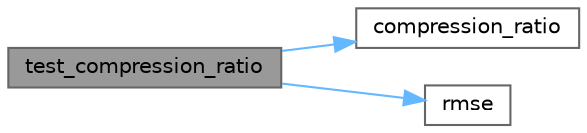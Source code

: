 digraph "test_compression_ratio"
{
 // LATEX_PDF_SIZE
  bgcolor="transparent";
  edge [fontname=Helvetica,fontsize=10,labelfontname=Helvetica,labelfontsize=10];
  node [fontname=Helvetica,fontsize=10,shape=box,height=0.2,width=0.4];
  rankdir="LR";
  Node1 [id="Node000001",label="test_compression_ratio",height=0.2,width=0.4,color="gray40", fillcolor="grey60", style="filled", fontcolor="black",tooltip=" "];
  Node1 -> Node2 [id="edge5_Node000001_Node000002",color="steelblue1",style="solid",tooltip=" "];
  Node2 [id="Node000002",label="compression_ratio",height=0.2,width=0.4,color="grey40", fillcolor="white", style="filled",URL="$d9/d7b/classtest__compression_1_1_test_comp.html#abb98cfaed1aee0349dde4e879c2ecb9e",tooltip=" "];
  Node1 -> Node3 [id="edge6_Node000001_Node000003",color="steelblue1",style="solid",tooltip=" "];
  Node3 [id="Node000003",label="rmse",height=0.2,width=0.4,color="grey40", fillcolor="white", style="filled",URL="$d9/d7b/classtest__compression_1_1_test_comp.html#acab599e43f76a42446f7d128db6142f5",tooltip=" "];
}
